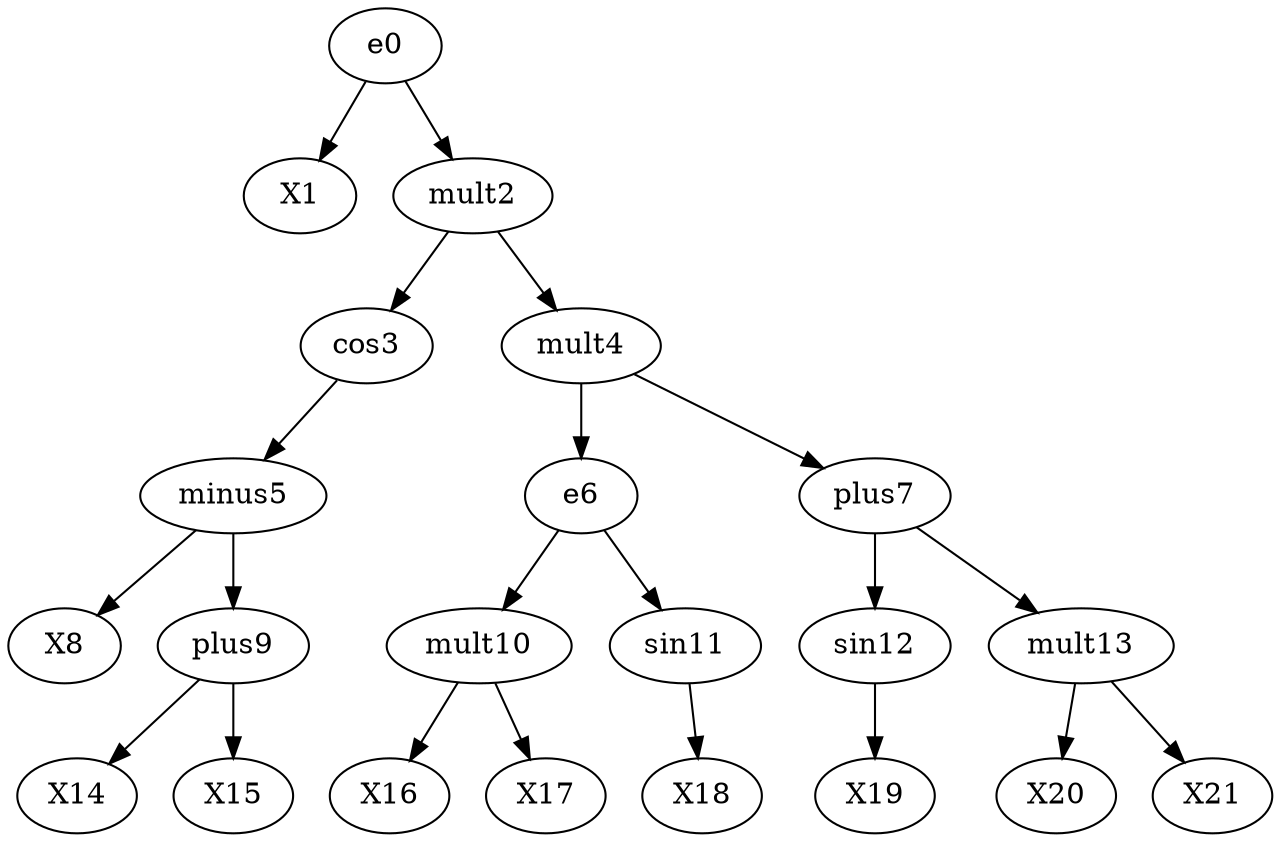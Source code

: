 digraph T {
	e0 -> X1;
	e0 -> mult2;
	mult2 -> cos3;
	mult2 -> mult4;
	cos3 -> minus5;
	mult4 -> e6;
	mult4 -> plus7;
	minus5 -> X8;
	minus5 -> plus9;
	e6 -> mult10;
	e6 -> sin11;
	plus7 -> sin12;
	plus7 -> mult13;
	plus9 -> X14;
	plus9 -> X15;
	mult10 -> X16;
	mult10 -> X17;
	sin11 -> X18;
	sin12 -> X19;
	mult13 -> X20;
	mult13 -> X21;
}

